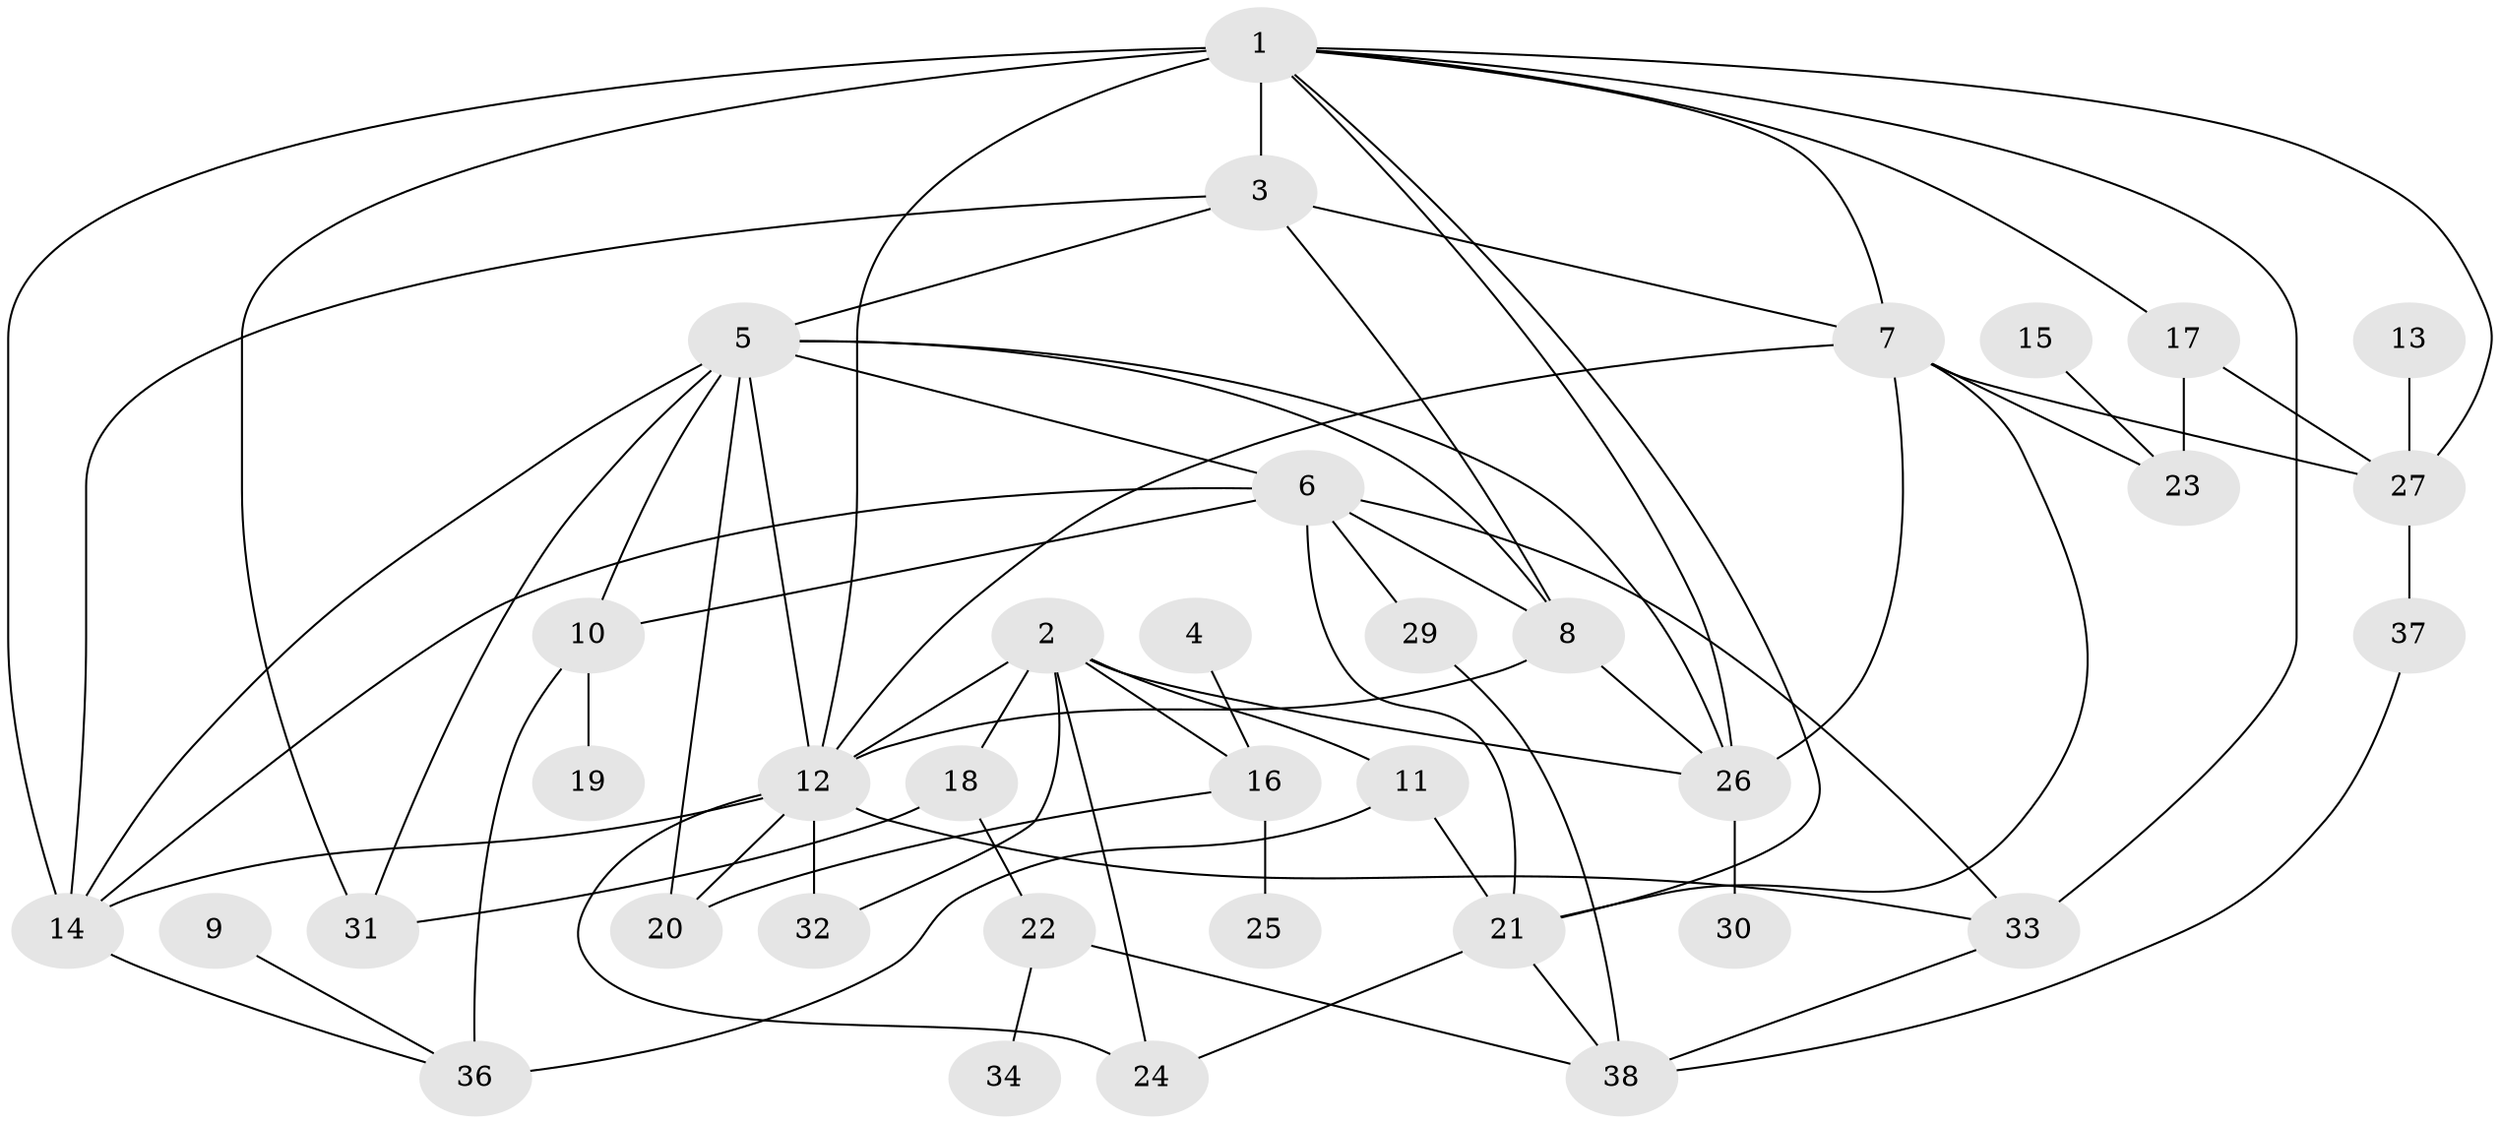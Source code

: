// original degree distribution, {2: 0.18421052631578946, 4: 0.17105263157894737, 6: 0.10526315789473684, 1: 0.13157894736842105, 3: 0.21052631578947367, 5: 0.14473684210526316, 8: 0.013157894736842105, 0: 0.02631578947368421, 7: 0.013157894736842105}
// Generated by graph-tools (version 1.1) at 2025/33/03/09/25 02:33:42]
// undirected, 36 vertices, 71 edges
graph export_dot {
graph [start="1"]
  node [color=gray90,style=filled];
  1;
  2;
  3;
  4;
  5;
  6;
  7;
  8;
  9;
  10;
  11;
  12;
  13;
  14;
  15;
  16;
  17;
  18;
  19;
  20;
  21;
  22;
  23;
  24;
  25;
  26;
  27;
  29;
  30;
  31;
  32;
  33;
  34;
  36;
  37;
  38;
  1 -- 3 [weight=3.0];
  1 -- 7 [weight=1.0];
  1 -- 12 [weight=3.0];
  1 -- 14 [weight=3.0];
  1 -- 17 [weight=1.0];
  1 -- 21 [weight=1.0];
  1 -- 26 [weight=1.0];
  1 -- 27 [weight=2.0];
  1 -- 31 [weight=1.0];
  1 -- 33 [weight=1.0];
  2 -- 11 [weight=1.0];
  2 -- 12 [weight=1.0];
  2 -- 16 [weight=1.0];
  2 -- 18 [weight=1.0];
  2 -- 24 [weight=2.0];
  2 -- 26 [weight=1.0];
  2 -- 32 [weight=1.0];
  3 -- 5 [weight=2.0];
  3 -- 7 [weight=1.0];
  3 -- 8 [weight=2.0];
  3 -- 14 [weight=1.0];
  4 -- 16 [weight=1.0];
  5 -- 6 [weight=1.0];
  5 -- 8 [weight=1.0];
  5 -- 10 [weight=2.0];
  5 -- 12 [weight=4.0];
  5 -- 14 [weight=1.0];
  5 -- 20 [weight=1.0];
  5 -- 26 [weight=1.0];
  5 -- 31 [weight=1.0];
  6 -- 8 [weight=1.0];
  6 -- 10 [weight=1.0];
  6 -- 14 [weight=1.0];
  6 -- 21 [weight=1.0];
  6 -- 29 [weight=1.0];
  6 -- 33 [weight=1.0];
  7 -- 12 [weight=2.0];
  7 -- 21 [weight=1.0];
  7 -- 23 [weight=1.0];
  7 -- 26 [weight=1.0];
  7 -- 27 [weight=1.0];
  8 -- 12 [weight=3.0];
  8 -- 26 [weight=1.0];
  9 -- 36 [weight=1.0];
  10 -- 19 [weight=1.0];
  10 -- 36 [weight=1.0];
  11 -- 21 [weight=1.0];
  11 -- 36 [weight=2.0];
  12 -- 14 [weight=2.0];
  12 -- 20 [weight=1.0];
  12 -- 24 [weight=1.0];
  12 -- 32 [weight=1.0];
  12 -- 33 [weight=1.0];
  13 -- 27 [weight=1.0];
  14 -- 36 [weight=1.0];
  15 -- 23 [weight=1.0];
  16 -- 20 [weight=1.0];
  16 -- 25 [weight=1.0];
  17 -- 23 [weight=1.0];
  17 -- 27 [weight=1.0];
  18 -- 22 [weight=1.0];
  18 -- 31 [weight=1.0];
  21 -- 24 [weight=1.0];
  21 -- 38 [weight=1.0];
  22 -- 34 [weight=1.0];
  22 -- 38 [weight=1.0];
  26 -- 30 [weight=1.0];
  27 -- 37 [weight=1.0];
  29 -- 38 [weight=1.0];
  33 -- 38 [weight=1.0];
  37 -- 38 [weight=1.0];
}
